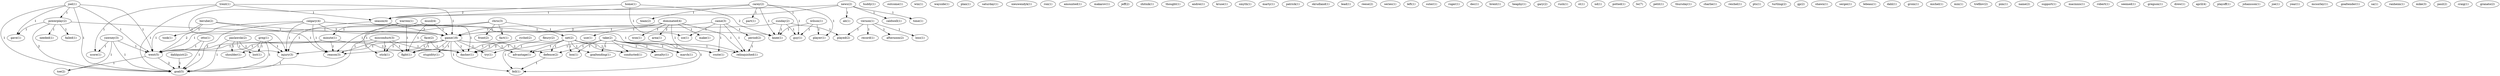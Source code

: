 digraph G {
  home [ label="home(1)" ];
  season [ label="season(4)" ];
  ice [ label="ice(1)" ];
  knee [ label="knee(1)" ];
  huddy [ label="huddy(1)" ];
  outcome [ label="outcome(1)" ];
  face [ label="face(2)" ];
  stick [ label="stick(1)" ];
  fight [ label="fight(1)" ];
  dasher [ label="dasher(1)" ];
  win [ label="win(1)" ];
  wayside [ label="wayside(1)" ];
  plan [ label="plan(1)" ];
  saturday [ label="saturday(1)" ];
  nieuwendyk [ label="nieuwendyk(1)" ];
  ron [ label="ron(1)" ];
  amounted [ label="amounted(1)" ];
  makarov [ label="makarov(1)" ];
  vernon [ label="vernon(1)" ];
  afternoon [ label="afternoon(2)" ];
  loss [ label="loss(1)" ];
  record [ label="record(1)" ];
  played [ label="played(2)" ];
  warren [ label="warren(1)" ];
  minute [ label="minute(1)" ];
  jeff [ label="jeff(2)" ];
  zhitnik [ label="zhitnik(1)" ];
  misconduct [ label="misconduct(3)" ];
  reason [ label="reason(3)" ];
  went [ label="went(5)" ];
  thought [ label="thought(1)" ];
  andrei [ label="andrei(1)" ];
  chris [ label="chris(3)" ];
  front [ label="front(2)" ];
  fact [ label="fact(1)" ];
  net [ label="net(2)" ];
  goal [ label="goal(5)" ];
  kruse [ label="kruse(1)" ];
  smyth [ label="smyth(1)" ];
  marty [ label="marty(1)" ];
  patrick [ label="patrick(1)" ];
  skrudland [ label="skrudland(1)" ];
  carey [ label="carey(2)" ];
  team [ label="team(2)" ];
  part [ label="part(1)" ];
  guy [ label="guy(1)" ];
  player [ label="player(1)" ];
  lead [ label="lead(1)" ];
  reese [ label="reese(2)" ];
  series [ label="series(1)" ];
  take [ label="take(2)" ];
  conducted [ label="conducted(1)" ];
  goaltending [ label="goaltending(1)" ];
  route [ label="route(1)" ];
  penalty [ label="penalty(1)" ];
  box [ label="box(1)" ];
  march [ label="march(1)" ];
  defence [ label="defence(2)" ];
  fell [ label="fell(1)" ];
  advantage [ label="advantage(1)" ];
  relinquished [ label="relinquished(1)" ];
  paslawski [ label="paslawski(2)" ];
  lost [ label="lost(1)" ];
  shoulder [ label="shoulder(1)" ];
  injury [ label="injury(3)" ];
  left [ label="left(1)" ];
  suter [ label="suter(1)" ];
  dominated [ label="dominated(4)" ];
  area [ label="area(1)" ];
  make [ label="make(1)" ];
  use [ label="use(1)" ];
  won [ label="won(1)" ];
  game [ label="game(18)" ];
  greg [ label="greg(1)" ];
  news [ label="news(2)" ];
  ab [ label="ab(1)" ];
  caldwell [ label="caldwell(1)" ];
  time [ label="time(1)" ];
  roger [ label="roger(1)" ];
  dec [ label="dec(1)" ];
  joel [ label="joel(1)" ];
  powerplay [ label="powerplay(2)" ];
  gave [ label="gave(1)" ];
  brent [ label="brent(1)" ];
  heaphy [ label="heaphy(1)" ];
  gary [ label="gary(2)" ];
  trent [ label="trent(1)" ];
  score [ label="score(1)" ];
  rush [ label="rush(1)" ];
  came [ label="came(3)" ];
  period [ label="period(2)" ];
  rychel [ label="rychel(1)" ];
  st [ label="st(1)" ];
  nd [ label="nd(1)" ];
  edge [ label="edge(1)" ];
  potted [ label="potted(1)" ];
  try [ label="try(1)" ];
  failed [ label="failed(1)" ];
  needed [ label="needed(1)" ];
  lw [ label="lw(7)" ];
  petit [ label="petit(1)" ];
  thursday [ label="thursday(1)" ];
  charlie [ label="charlie(1)" ];
  reichel [ label="reichel(1)" ];
  pts [ label="pts(1)" ];
  turtling [ label="turtling(2)" ];
  berube [ label="berube(2)" ];
  took [ label="took(1)" ];
  gp [ label="gp(2)" ];
  shawn [ label="shawn(1)" ];
  sergei [ label="sergei(1)" ];
  lebeau [ label="lebeau(1)" ];
  dahl [ label="dahl(1)" ];
  musil [ label="musil(4)" ];
  groin [ label="groin(1)" ];
  michel [ label="michel(1)" ];
  min [ label="min(1)" ];
  wilson [ label="wilson(1)" ];
  sunday [ label="sunday(2)" ];
  trefilov [ label="trefilov(2)" ];
  pim [ label="pim(1)" ];
  name [ label="name(2)" ];
  support [ label="support(1)" ];
  macinnis [ label="macinnis(1)" ];
  otto [ label="otto(1)" ];
  calgary [ label="calgary(4)" ];
  stupidity [ label="stupidity(1)" ];
  yawney [ label="yawney(3)" ];
  toe [ label="toe(2)" ];
  robert [ label="robert(1)" ];
  seemed [ label="seemed(1)" ];
  gregson [ label="gregson(1)" ];
  drew [ label="drew(1)" ];
  april [ label="april(4)" ];
  playoff [ label="playoff(1)" ];
  joel [ label="joel(1)" ];
  johansson [ label="johansson(1)" ];
  joe [ label="joe(1)" ];
  year [ label="year(1)" ];
  fleury [ label="fleury(2)" ];
  mcsorley [ label="mcsorley(1)" ];
  rychel [ label="rychel(2)" ];
  goaltender [ label="goaltender(1)" ];
  sa [ label="sa(1)" ];
  ranheim [ label="ranheim(1)" ];
  dahlquist [ label="dahlquist(2)" ];
  mike [ label="mike(3)" ];
  paul [ label="paul(2)" ];
  craig [ label="craig(1)" ];
  granato [ label="granato(2)" ];
  home -> season [ label="2" ];
  home -> ice [ label="1" ];
  home -> knee [ label="2" ];
  face -> stick [ label="1" ];
  face -> fight [ label="1" ];
  face -> dasher [ label="1" ];
  vernon -> afternoon [ label="1" ];
  vernon -> loss [ label="1" ];
  vernon -> record [ label="1" ];
  vernon -> played [ label="1" ];
  warren -> minute [ label="1" ];
  warren -> stick [ label="1" ];
  warren -> fight [ label="1" ];
  warren -> dasher [ label="1" ];
  misconduct -> stick [ label="1" ];
  misconduct -> reason [ label="1" ];
  misconduct -> fight [ label="1" ];
  misconduct -> went [ label="1" ];
  misconduct -> dasher [ label="1" ];
  chris -> front [ label="1" ];
  chris -> fact [ label="1" ];
  chris -> net [ label="1" ];
  chris -> went [ label="1" ];
  chris -> goal [ label="1" ];
  minute -> reason [ label="1" ];
  minute -> went [ label="1" ];
  minute -> dasher [ label="1" ];
  carey -> season [ label="1" ];
  carey -> team [ label="1" ];
  carey -> part [ label="1" ];
  carey -> guy [ label="1" ];
  carey -> knee [ label="1" ];
  carey -> player [ label="1" ];
  take -> conducted [ label="1" ];
  take -> goaltending [ label="1" ];
  take -> route [ label="1" ];
  take -> penalty [ label="1" ];
  take -> box [ label="1" ];
  take -> march [ label="1" ];
  take -> defence [ label="1" ];
  take -> fell [ label="1" ];
  take -> advantage [ label="1" ];
  take -> relinquished [ label="1" ];
  paslawski -> lost [ label="1" ];
  paslawski -> shoulder [ label="1" ];
  paslawski -> injury [ label="1" ];
  paslawski -> goal [ label="1" ];
  dominated -> route [ label="1" ];
  dominated -> area [ label="2" ];
  dominated -> make [ label="1" ];
  dominated -> use [ label="1" ];
  dominated -> won [ label="1" ];
  dominated -> game [ label="1" ];
  dominated -> relinquished [ label="1" ];
  greg -> lost [ label="1" ];
  greg -> shoulder [ label="1" ];
  greg -> injury [ label="1" ];
  greg -> goal [ label="1" ];
  news -> season [ label="1" ];
  news -> ab [ label="1" ];
  news -> caldwell [ label="1" ];
  news -> injury [ label="1" ];
  news -> time [ label="1" ];
  joel -> powerplay [ label="1" ];
  joel -> gave [ label="1" ];
  joel -> went [ label="1" ];
  joel -> goal [ label="1" ];
  trent -> season [ label="1" ];
  trent -> game [ label="1" ];
  trent -> score [ label="1" ];
  trent -> goal [ label="1" ];
  season -> game [ label="2" ];
  season -> injury [ label="1" ];
  came -> route [ label="1" ];
  came -> ice [ label="1" ];
  came -> period [ label="1" ];
  came -> game [ label="2" ];
  came -> relinquished [ label="1" ];
  rychel -> fight [ label="1" ];
  rychel -> dasher [ label="2" ];
  net -> conducted [ label="1" ];
  net -> goaltending [ label="1" ];
  net -> penalty [ label="1" ];
  net -> box [ label="1" ];
  net -> march [ label="1" ];
  net -> defence [ label="1" ];
  net -> fell [ label="1" ];
  net -> advantage [ label="1" ];
  net -> try [ label="1" ];
  powerplay -> gave [ label="1" ];
  powerplay -> game [ label="1" ];
  powerplay -> failed [ label="1" ];
  powerplay -> needed [ label="1" ];
  powerplay -> goal [ label="2" ];
  berube -> took [ label="1" ];
  berube -> game [ label="1" ];
  berube -> reason [ label="1" ];
  berube -> went [ label="1" ];
  musil -> game [ label="1" ];
  musil -> reason [ label="1" ];
  musil -> fight [ label="1" ];
  period -> relinquished [ label="1" ];
  wilson -> guy [ label="1" ];
  wilson -> knee [ label="1" ];
  wilson -> player [ label="1" ];
  sunday -> guy [ label="1" ];
  sunday -> game [ label="1" ];
  sunday -> played [ label="1" ];
  sunday -> knee [ label="1" ];
  otto -> went [ label="1" ];
  otto -> goal [ label="1" ];
  calgary -> game [ label="2" ];
  calgary -> reason [ label="1" ];
  calgary -> knee [ label="1" ];
  calgary -> went [ label="2" ];
  calgary -> injury [ label="1" ];
  calgary -> relinquished [ label="1" ];
  calgary -> goal [ label="2" ];
  game -> reason [ label="1" ];
  game -> stupidity [ label="1" ];
  game -> fight [ label="1" ];
  game -> defence [ label="1" ];
  game -> went [ label="1" ];
  game -> fell [ label="1" ];
  game -> advantage [ label="1" ];
  game -> try [ label="1" ];
  game -> injury [ label="1" ];
  game -> dasher [ label="1" ];
  yawney -> score [ label="1" ];
  yawney -> went [ label="1" ];
  yawney -> goal [ label="1" ];
  yawney -> toe [ label="1" ];
  defence -> fell [ label="1" ];
  joel -> went [ label="1" ];
  joel -> goal [ label="1" ];
  went -> goal [ label="2" ];
  went -> toe [ label="1" ];
  fleury -> dasher [ label="1" ];
  injury -> goal [ label="1" ];
  rychel -> dasher [ label="2" ];
  dahlquist -> goal [ label="1" ];
}

